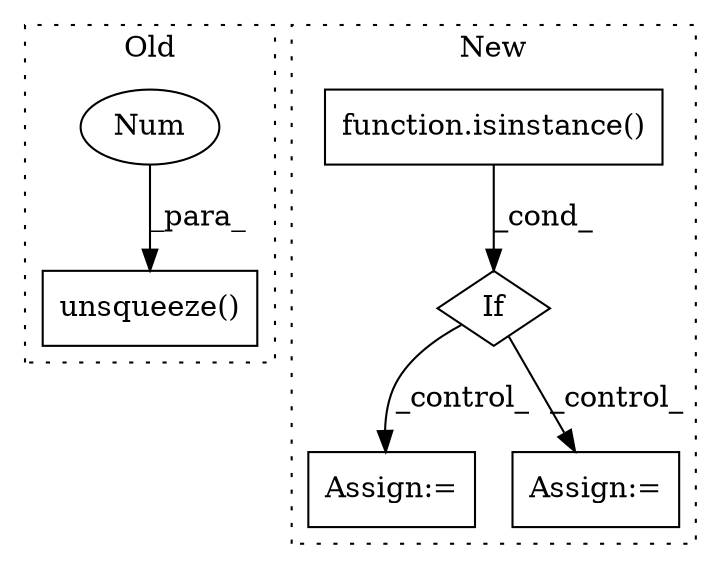 digraph G {
subgraph cluster0 {
1 [label="unsqueeze()" a="75" s="3696,3836" l="138,1" shape="box"];
4 [label="Num" a="76" s="3834" l="2" shape="ellipse"];
label = "Old";
style="dotted";
}
subgraph cluster1 {
2 [label="function.isinstance()" a="75" s="3520,3546" l="11,1" shape="box"];
3 [label="If" a="96" s="3517" l="3" shape="diamond"];
5 [label="Assign:=" a="68" s="3579" l="4" shape="box"];
6 [label="Assign:=" a="68" s="3622" l="4" shape="box"];
label = "New";
style="dotted";
}
2 -> 3 [label="_cond_"];
3 -> 6 [label="_control_"];
3 -> 5 [label="_control_"];
4 -> 1 [label="_para_"];
}